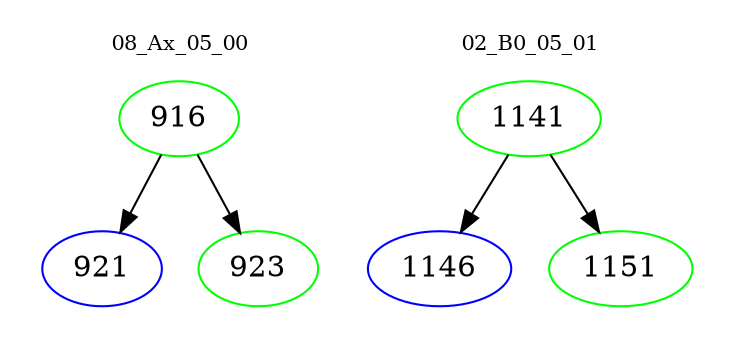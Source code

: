 digraph{
subgraph cluster_0 {
color = white
label = "08_Ax_05_00";
fontsize=10;
T0_916 [label="916", color="green"]
T0_916 -> T0_921 [color="black"]
T0_921 [label="921", color="blue"]
T0_916 -> T0_923 [color="black"]
T0_923 [label="923", color="green"]
}
subgraph cluster_1 {
color = white
label = "02_B0_05_01";
fontsize=10;
T1_1141 [label="1141", color="green"]
T1_1141 -> T1_1146 [color="black"]
T1_1146 [label="1146", color="blue"]
T1_1141 -> T1_1151 [color="black"]
T1_1151 [label="1151", color="green"]
}
}
